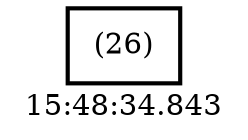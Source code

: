 digraph  g{ graph[label = "15:48:34.843"]
node [shape=rectangle, color=black, fontcolor=black, style=bold] edge [color=black] 0 [label="(26)"] ; 
}

